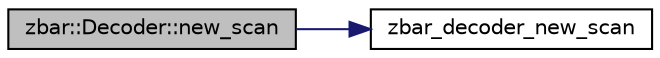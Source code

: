 digraph G
{
  edge [fontname="Helvetica",fontsize="10",labelfontname="Helvetica",labelfontsize="10"];
  node [fontname="Helvetica",fontsize="10",shape=record];
  rankdir=LR;
  Node1 [label="zbar::Decoder::new_scan",height=0.2,width=0.4,color="black", fillcolor="grey75", style="filled" fontcolor="black"];
  Node1 -> Node2 [color="midnightblue",fontsize="10",style="solid"];
  Node2 [label="zbar_decoder_new_scan",height=0.2,width=0.4,color="black", fillcolor="white", style="filled",URL="$zbar_8h.html#a1f88b076c74372cd07197e934a5b4bf7"];
}
